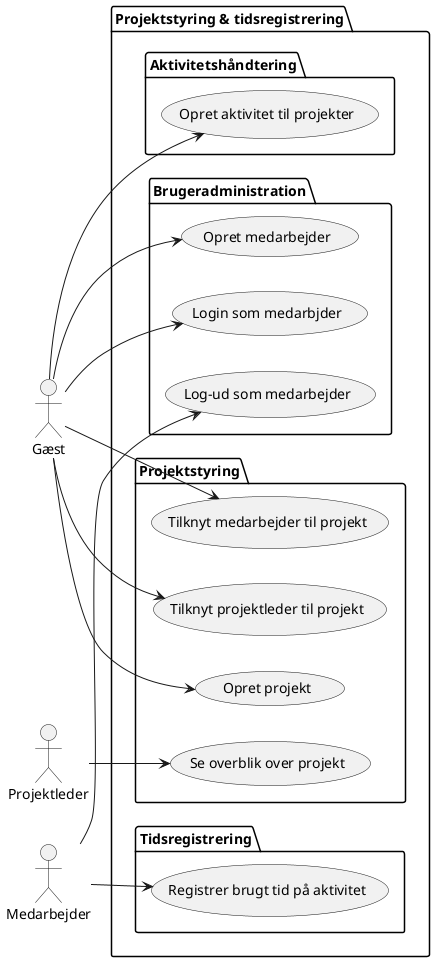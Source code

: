 @startuml 

left to right direction

actor "Gæst" as guest
actor "Medarbejder" as worker 
actor "Projektleder" as leader


package "Projektstyring & tidsregistrering" {

    package "Projektstyring" {
        usecase "Opret projekt" as create_project
        usecase "Tilknyt medarbejder til projekt" as assign_project_user
        usecase "Tilknyt projektleder til projekt" as assign_project_leader
        usecase "Se overblik over projekt" as view_project_overview
    }
    
    package "Brugeradministration" {
        usecase "Opret medarbejder" as create_worker
        usecase "Login som medarbjder" as login
        usecase "Log-ud som medarbejder" as logout
    }

    package "Aktivitetshåndtering" {
        usecase "Opret aktivitet til projekter" as create_project_activity
    }

    package "Tidsregistrering" {
        usecase "Registrer brugt tid på aktivitet" as register_activity_time

    }
    
}

guest --> create_project
guest --> create_project_activity
guest --> assign_project_user
guest --> assign_project_leader
guest --> create_worker
guest --> login

worker --> register_activity_time
worker --> logout

leader --> view_project_overview 


@enduml